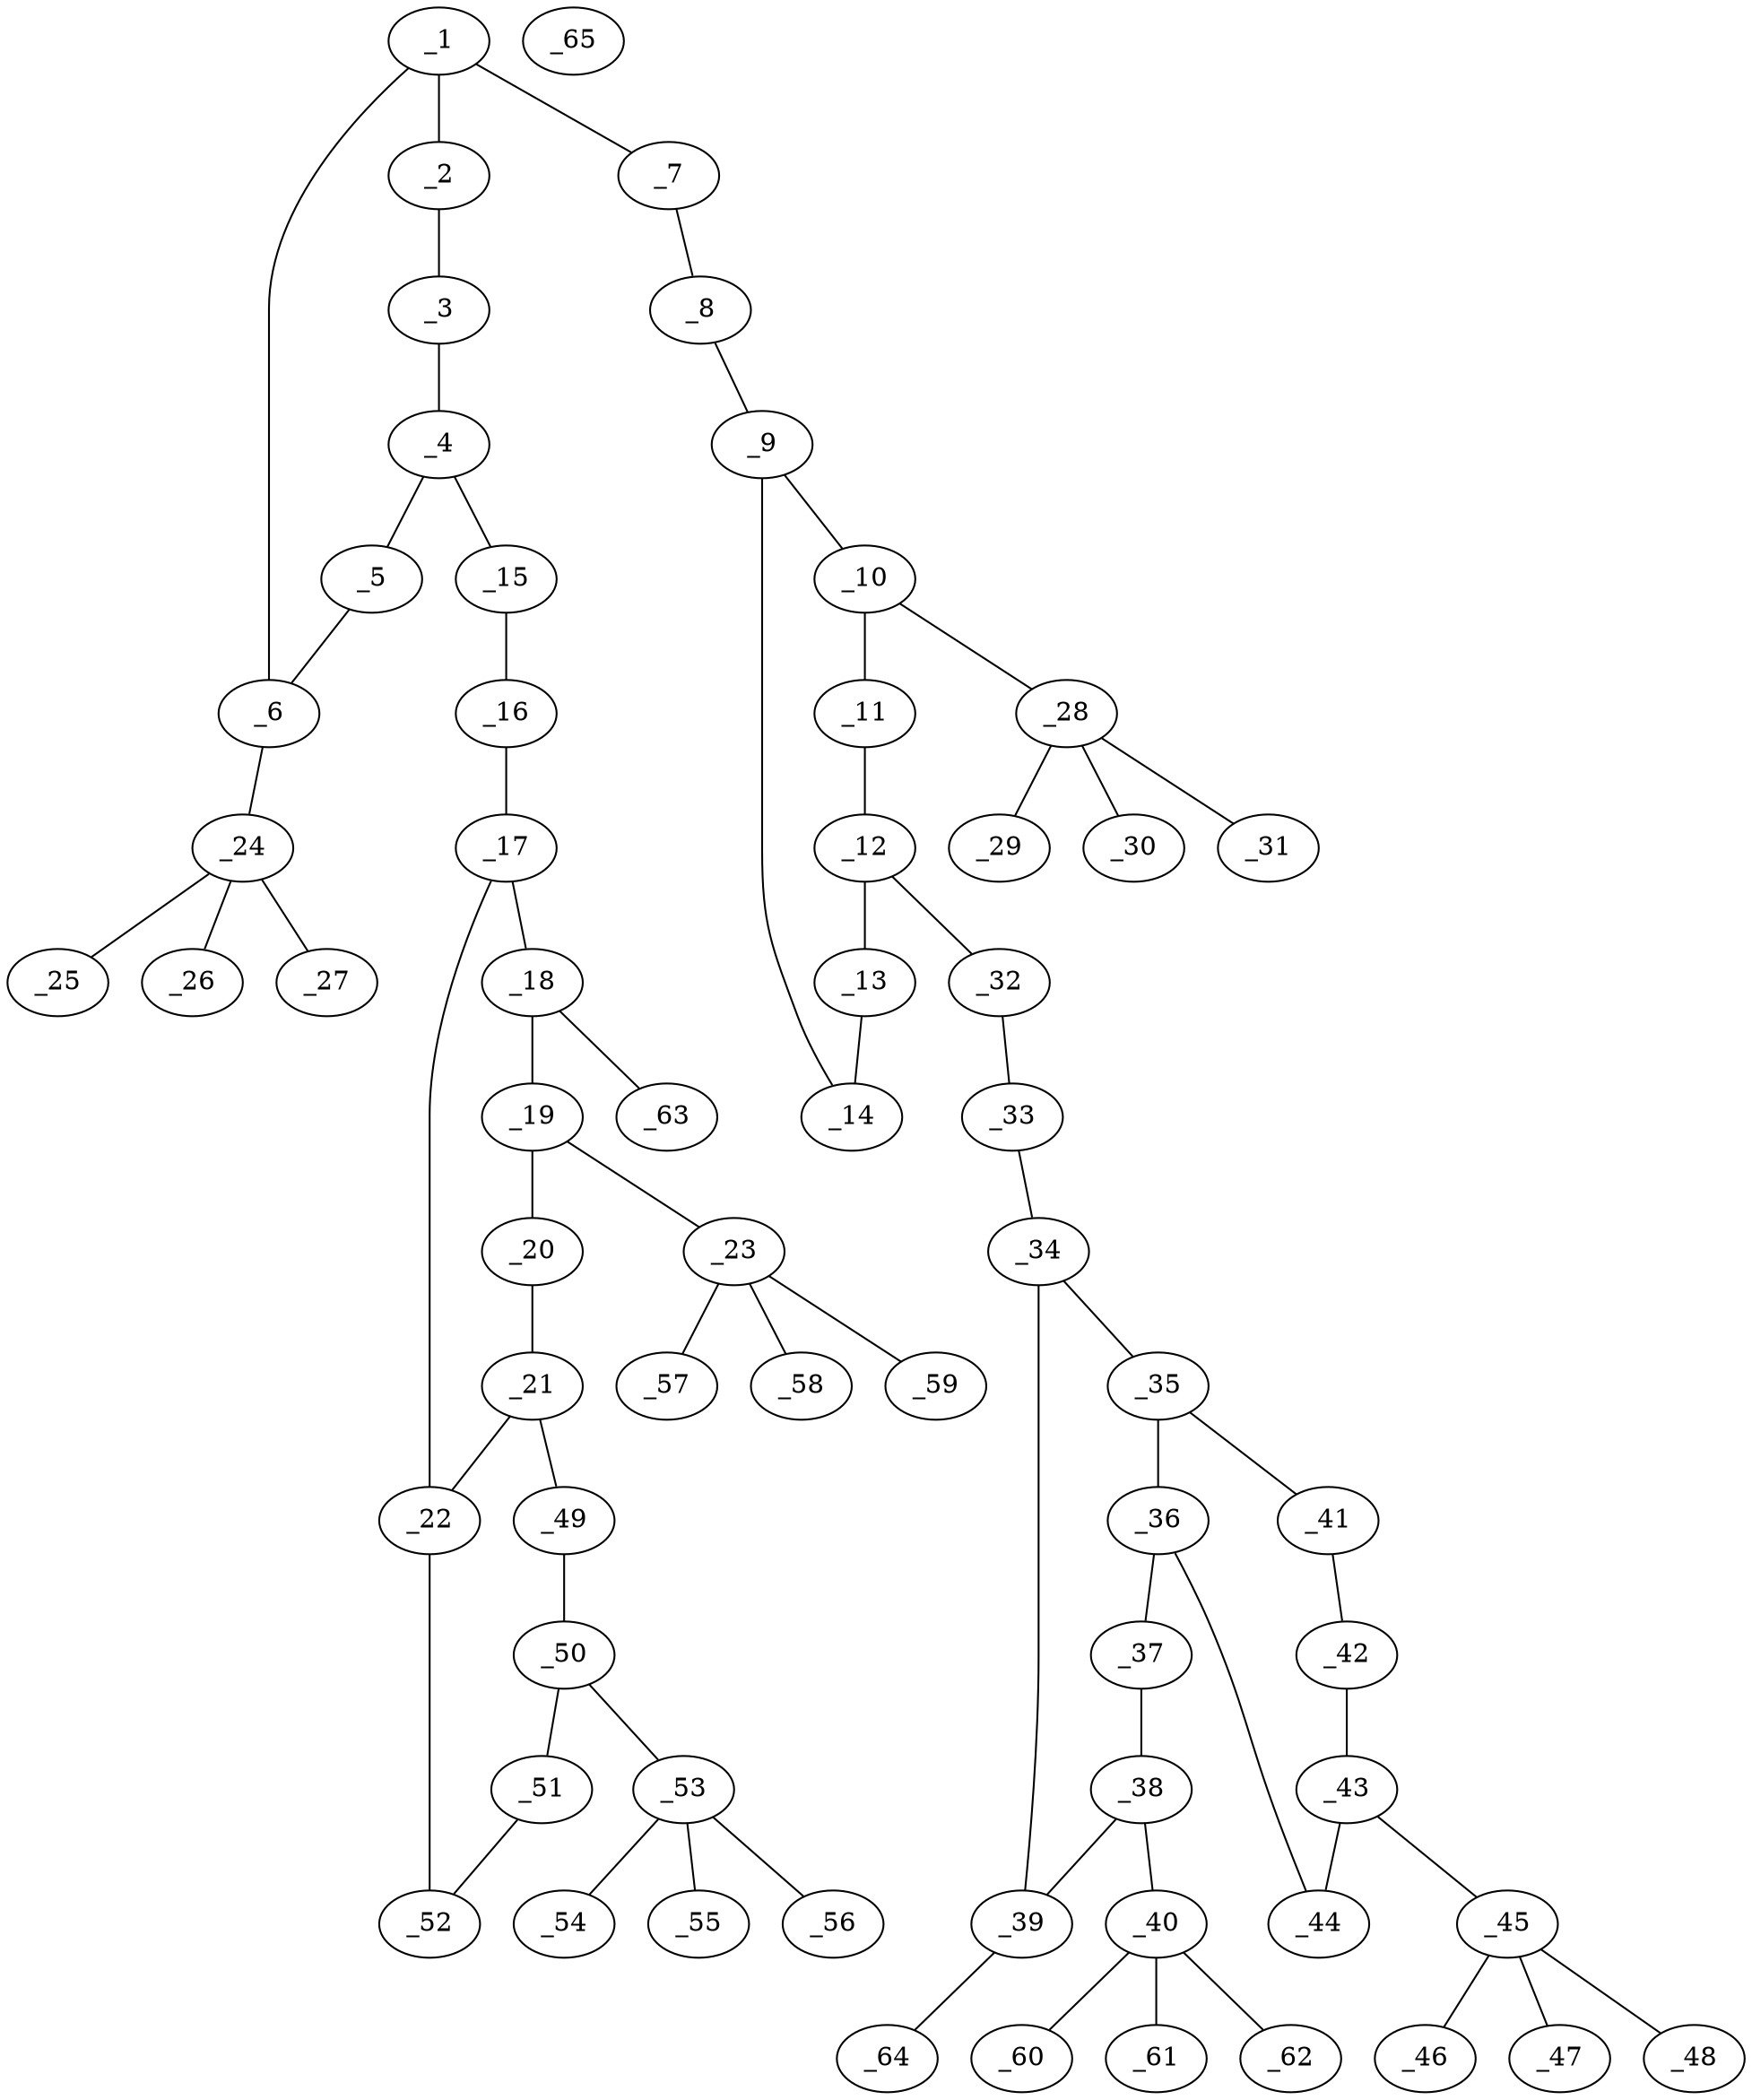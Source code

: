 graph molid634753 {
	_1	 [charge=0,
		chem=1,
		symbol="C  ",
		x="4.5981",
		y="1.25"];
	_2	 [charge=0,
		chem=1,
		symbol="C  ",
		x="5.4641",
		y="1.75"];
	_1 -- _2	 [valence=1];
	_6	 [charge=0,
		chem=1,
		symbol="C  ",
		x="3.7321",
		y="1.75"];
	_1 -- _6	 [valence=2];
	_7	 [charge=0,
		chem=1,
		symbol="C  ",
		x="4.5981",
		y="0.25"];
	_1 -- _7	 [valence=1];
	_3	 [charge=0,
		chem=1,
		symbol="C  ",
		x="5.4641",
		y="2.75"];
	_2 -- _3	 [valence=2];
	_4	 [charge=0,
		chem=1,
		symbol="C  ",
		x="4.5981",
		y="3.25"];
	_3 -- _4	 [valence=1];
	_5	 [charge=0,
		chem=1,
		symbol="C  ",
		x="3.7321",
		y="2.75"];
	_4 -- _5	 [valence=2];
	_15	 [charge=0,
		chem=4,
		symbol="N  ",
		x="4.5981",
		y="4.25"];
	_4 -- _15	 [valence=1];
	_5 -- _6	 [valence=1];
	_24	 [charge=0,
		chem=5,
		symbol="S  ",
		x="2.866",
		y="1.25"];
	_6 -- _24	 [valence=1];
	_8	 [charge=0,
		chem=1,
		symbol="C  ",
		x="5.4641",
		y="-0.25"];
	_7 -- _8	 [valence=2];
	_9	 [charge=0,
		chem=1,
		symbol="C  ",
		x="5.4641",
		y="-1.25"];
	_8 -- _9	 [valence=1];
	_10	 [charge=0,
		chem=1,
		symbol="C  ",
		x="4.5981",
		y="-1.75"];
	_9 -- _10	 [valence=1];
	_14	 [charge=0,
		chem=1,
		symbol="C  ",
		x="6.3301",
		y="-1.75"];
	_9 -- _14	 [valence=2];
	_11	 [charge=0,
		chem=1,
		symbol="C  ",
		x="4.5981",
		y="-2.75"];
	_10 -- _11	 [valence=2];
	_28	 [charge=0,
		chem=5,
		symbol="S  ",
		x="3.732",
		y="-1.25"];
	_10 -- _28	 [valence=1];
	_12	 [charge=0,
		chem=1,
		symbol="C  ",
		x="5.4641",
		y="-3.25"];
	_11 -- _12	 [valence=1];
	_13	 [charge=0,
		chem=1,
		symbol="C  ",
		x="6.3301",
		y="-2.75"];
	_12 -- _13	 [valence=2];
	_32	 [charge=0,
		chem=4,
		symbol="N  ",
		x="5.4641",
		y="-4.25"];
	_12 -- _32	 [valence=1];
	_13 -- _14	 [valence=1];
	_16	 [charge=0,
		chem=4,
		symbol="N  ",
		x="5.4641",
		y="4.75"];
	_15 -- _16	 [valence=2];
	_17	 [charge=0,
		chem=1,
		symbol="C  ",
		x="5.4641",
		y="5.75"];
	_16 -- _17	 [valence=1];
	_18	 [charge=0,
		chem=1,
		symbol="C  ",
		x="4.5981",
		y="6.25"];
	_17 -- _18	 [valence=1];
	_22	 [charge=0,
		chem=1,
		symbol="C  ",
		x="6.3301",
		y="6.25"];
	_17 -- _22	 [valence=2];
	_19	 [charge=0,
		chem=1,
		symbol="C  ",
		x="4.5981",
		y="7.25"];
	_18 -- _19	 [valence=2];
	_63	 [charge=0,
		chem=4,
		symbol="N  ",
		x="3.7321",
		y="5.75"];
	_18 -- _63	 [valence=1];
	_20	 [charge=0,
		chem=1,
		symbol="C  ",
		x="5.4641",
		y="7.75"];
	_19 -- _20	 [valence=1];
	_23	 [charge=0,
		chem=5,
		symbol="S  ",
		x="3.7321",
		y="7.75"];
	_19 -- _23	 [valence=1];
	_21	 [charge=0,
		chem=1,
		symbol="C  ",
		x="6.3301",
		y="7.25"];
	_20 -- _21	 [valence=2];
	_21 -- _22	 [valence=1];
	_49	 [charge=0,
		chem=1,
		symbol="C  ",
		x="7.1962",
		y="7.75"];
	_21 -- _49	 [valence=1];
	_52	 [charge=0,
		chem=1,
		symbol="C  ",
		x="7.1962",
		y="5.75"];
	_22 -- _52	 [valence=1];
	_57	 [charge=0,
		chem=2,
		symbol="O  ",
		x="2.8661",
		y="8.25"];
	_23 -- _57	 [valence=2];
	_58	 [charge=0,
		chem=2,
		symbol="O  ",
		x="3.2321",
		y="6.884"];
	_23 -- _58	 [valence=2];
	_59	 [charge=0,
		chem=2,
		symbol="O  ",
		x="4.2321",
		y="8.616"];
	_23 -- _59	 [valence=1];
	_25	 [charge=0,
		chem=2,
		symbol="O  ",
		x=2,
		y="0.75"];
	_24 -- _25	 [valence=2];
	_26	 [charge=0,
		chem=2,
		symbol="O  ",
		x="3.366",
		y="0.384"];
	_24 -- _26	 [valence=2];
	_27	 [charge=0,
		chem=2,
		symbol="O  ",
		x="2.366",
		y="2.116"];
	_24 -- _27	 [valence=1];
	_29	 [charge=0,
		chem=2,
		symbol="O  ",
		x="3.232",
		y="-2.116"];
	_28 -- _29	 [valence=2];
	_30	 [charge=0,
		chem=2,
		symbol="O  ",
		x="4.232",
		y="-0.384"];
	_28 -- _30	 [valence=2];
	_31	 [charge=0,
		chem=2,
		symbol="O  ",
		x="2.866",
		y="-0.75"];
	_28 -- _31	 [valence=1];
	_33	 [charge=0,
		chem=4,
		symbol="N  ",
		x="6.3301",
		y="-4.75"];
	_32 -- _33	 [valence=2];
	_34	 [charge=0,
		chem=1,
		symbol="C  ",
		x="6.3301",
		y="-5.75"];
	_33 -- _34	 [valence=1];
	_35	 [charge=0,
		chem=1,
		symbol="C  ",
		x="7.1961",
		y="-6.25"];
	_34 -- _35	 [valence=1];
	_39	 [charge=0,
		chem=1,
		symbol="C  ",
		x="5.4641",
		y="-6.25"];
	_34 -- _39	 [valence=2];
	_36	 [charge=0,
		chem=1,
		symbol="C  ",
		x="7.1961",
		y="-7.25"];
	_35 -- _36	 [valence=2];
	_41	 [charge=0,
		chem=1,
		symbol="C  ",
		x="8.0622",
		y="-5.75"];
	_35 -- _41	 [valence=1];
	_37	 [charge=0,
		chem=1,
		symbol="C  ",
		x="6.3301",
		y="-7.75"];
	_36 -- _37	 [valence=1];
	_44	 [charge=0,
		chem=1,
		symbol="C  ",
		x="8.0621",
		y="-7.75"];
	_36 -- _44	 [valence=1];
	_38	 [charge=0,
		chem=1,
		symbol="C  ",
		x="5.4641",
		y="-7.25"];
	_37 -- _38	 [valence=2];
	_38 -- _39	 [valence=1];
	_40	 [charge=0,
		chem=5,
		symbol="S  ",
		x="4.598",
		y="-7.75"];
	_38 -- _40	 [valence=1];
	_64	 [charge=0,
		chem=4,
		symbol="N  ",
		x="4.5981",
		y="-5.75"];
	_39 -- _64	 [valence=1];
	_60	 [charge=0,
		chem=2,
		symbol="O  ",
		x="3.732",
		y="-8.25"];
	_40 -- _60	 [valence=2];
	_61	 [charge=0,
		chem=2,
		symbol="O  ",
		x="4.0981",
		y="-6.884"];
	_40 -- _61	 [valence=2];
	_62	 [charge=0,
		chem=2,
		symbol="O  ",
		x="5.098",
		y="-8.616"];
	_40 -- _62	 [valence=1];
	_42	 [charge=0,
		chem=1,
		symbol="C  ",
		x="8.9282",
		y="-6.25"];
	_41 -- _42	 [valence=2];
	_43	 [charge=0,
		chem=1,
		symbol="C  ",
		x="8.9282",
		y="-7.25"];
	_42 -- _43	 [valence=1];
	_43 -- _44	 [valence=2];
	_45	 [charge=0,
		chem=5,
		symbol="S  ",
		x="9.7942",
		y="-7.75"];
	_43 -- _45	 [valence=1];
	_46	 [charge=0,
		chem=2,
		symbol="O  ",
		x="10.6602",
		y="-8.25"];
	_45 -- _46	 [valence=2];
	_47	 [charge=0,
		chem=2,
		symbol="O  ",
		x="9.2942",
		y="-8.616"];
	_45 -- _47	 [valence=2];
	_48	 [charge=0,
		chem=2,
		symbol="O  ",
		x="10.2942",
		y="-6.884"];
	_45 -- _48	 [valence=1];
	_50	 [charge=0,
		chem=1,
		symbol="C  ",
		x="8.0622",
		y="7.25"];
	_49 -- _50	 [valence=2];
	_51	 [charge=0,
		chem=1,
		symbol="C  ",
		x="8.0622",
		y="6.25"];
	_50 -- _51	 [valence=1];
	_53	 [charge=0,
		chem=5,
		symbol="S  ",
		x="8.9282",
		y="7.75"];
	_50 -- _53	 [valence=1];
	_51 -- _52	 [valence=2];
	_54	 [charge=0,
		chem=2,
		symbol="O  ",
		x="9.7943",
		y="8.25"];
	_53 -- _54	 [valence=2];
	_55	 [charge=0,
		chem=2,
		symbol="O  ",
		x="8.4282",
		y="8.616"];
	_53 -- _55	 [valence=2];
	_56	 [charge=0,
		chem=2,
		symbol="O  ",
		x="9.4282",
		y="6.884"];
	_53 -- _56	 [valence=1];
	_65	 [charge=0,
		chem=29,
		symbol="Na ",
		x="12.6602",
		y=0];
}
